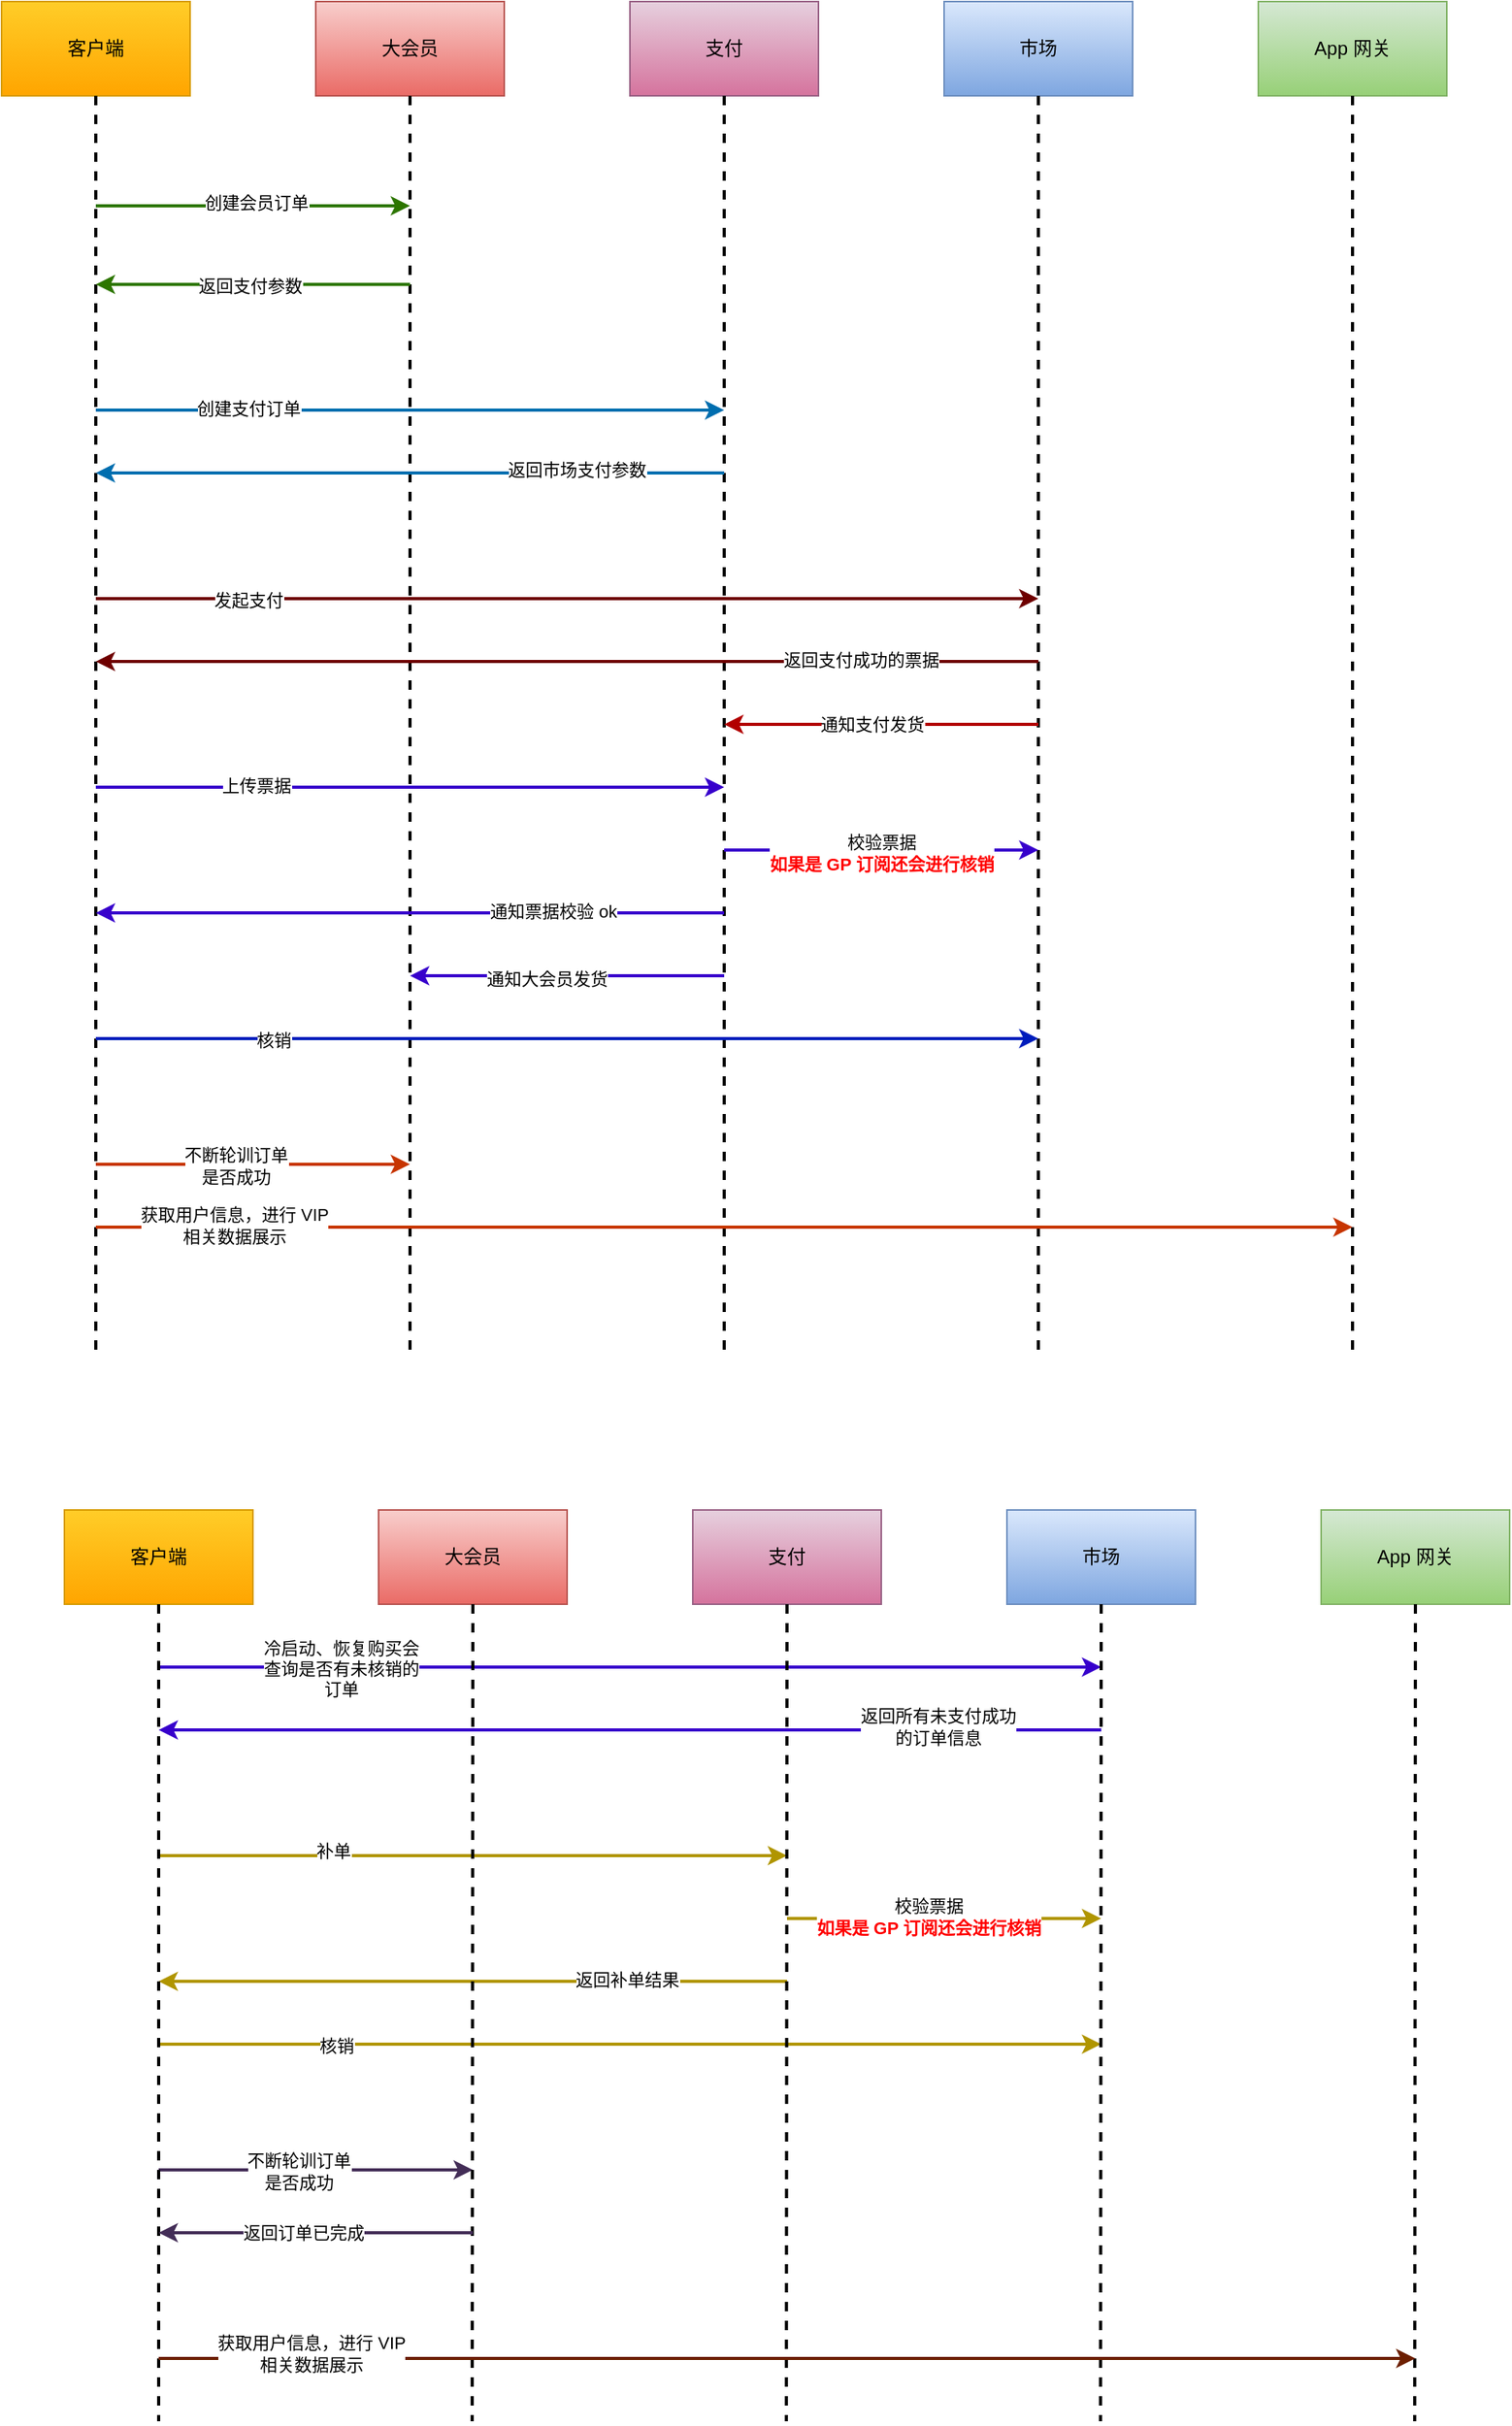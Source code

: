 <mxfile version="20.4.1" type="github"><diagram id="iKvZnsmmDCgtX1ICVnDv" name="第 1 页"><mxGraphModel dx="1426" dy="706" grid="1" gridSize="10" guides="1" tooltips="1" connect="1" arrows="1" fold="1" page="1" pageScale="1" pageWidth="827" pageHeight="1169" math="0" shadow="0"><root><mxCell id="0"/><mxCell id="1" parent="0"/><mxCell id="-qYhxKtYWja8Pb5V1UUK-1" value="客户端" style="rounded=0;whiteSpace=wrap;html=1;fillColor=#ffcd28;gradientColor=#ffa500;strokeColor=#d79b00;" vertex="1" parent="1"><mxGeometry x="100" y="100" width="120" height="60" as="geometry"/></mxCell><mxCell id="-qYhxKtYWja8Pb5V1UUK-2" value="大会员" style="rounded=0;whiteSpace=wrap;html=1;fillColor=#f8cecc;gradientColor=#ea6b66;strokeColor=#b85450;" vertex="1" parent="1"><mxGeometry x="300" y="100" width="120" height="60" as="geometry"/></mxCell><mxCell id="-qYhxKtYWja8Pb5V1UUK-3" value="支付" style="rounded=0;whiteSpace=wrap;html=1;fillColor=#e6d0de;gradientColor=#d5739d;strokeColor=#996185;" vertex="1" parent="1"><mxGeometry x="500" y="100" width="120" height="60" as="geometry"/></mxCell><mxCell id="-qYhxKtYWja8Pb5V1UUK-4" value="市场" style="rounded=0;whiteSpace=wrap;html=1;fillColor=#dae8fc;strokeColor=#6c8ebf;gradientColor=#7ea6e0;" vertex="1" parent="1"><mxGeometry x="700" y="100" width="120" height="60" as="geometry"/></mxCell><mxCell id="-qYhxKtYWja8Pb5V1UUK-5" value="App 网关" style="rounded=0;whiteSpace=wrap;html=1;fillColor=#d5e8d4;gradientColor=#97d077;strokeColor=#82b366;" vertex="1" parent="1"><mxGeometry x="900" y="100" width="120" height="60" as="geometry"/></mxCell><mxCell id="-qYhxKtYWja8Pb5V1UUK-6" value="" style="endArrow=none;dashed=1;html=1;rounded=0;exitX=0.5;exitY=1;exitDx=0;exitDy=0;strokeWidth=2;" edge="1" parent="1" source="-qYhxKtYWja8Pb5V1UUK-1"><mxGeometry width="50" height="50" relative="1" as="geometry"><mxPoint x="390" y="370" as="sourcePoint"/><mxPoint x="160" y="960" as="targetPoint"/></mxGeometry></mxCell><mxCell id="-qYhxKtYWja8Pb5V1UUK-8" value="" style="endArrow=none;dashed=1;html=1;rounded=0;exitX=0.5;exitY=1;exitDx=0;exitDy=0;strokeWidth=2;" edge="1" parent="1" source="-qYhxKtYWja8Pb5V1UUK-2"><mxGeometry width="50" height="50" relative="1" as="geometry"><mxPoint x="390" y="390" as="sourcePoint"/><mxPoint x="360" y="960" as="targetPoint"/></mxGeometry></mxCell><mxCell id="-qYhxKtYWja8Pb5V1UUK-9" value="" style="endArrow=none;dashed=1;html=1;rounded=0;exitX=0.5;exitY=1;exitDx=0;exitDy=0;strokeWidth=2;" edge="1" parent="1" source="-qYhxKtYWja8Pb5V1UUK-3"><mxGeometry width="50" height="50" relative="1" as="geometry"><mxPoint x="390" y="400" as="sourcePoint"/><mxPoint x="560" y="960" as="targetPoint"/></mxGeometry></mxCell><mxCell id="-qYhxKtYWja8Pb5V1UUK-10" value="" style="endArrow=none;dashed=1;html=1;rounded=0;exitX=0.5;exitY=1;exitDx=0;exitDy=0;strokeWidth=2;" edge="1" parent="1" source="-qYhxKtYWja8Pb5V1UUK-4"><mxGeometry width="50" height="50" relative="1" as="geometry"><mxPoint x="390" y="310" as="sourcePoint"/><mxPoint x="760" y="960" as="targetPoint"/></mxGeometry></mxCell><mxCell id="-qYhxKtYWja8Pb5V1UUK-11" value="" style="endArrow=none;dashed=1;html=1;rounded=0;exitX=0.5;exitY=1;exitDx=0;exitDy=0;strokeWidth=2;" edge="1" parent="1" source="-qYhxKtYWja8Pb5V1UUK-5"><mxGeometry width="50" height="50" relative="1" as="geometry"><mxPoint x="390" y="240" as="sourcePoint"/><mxPoint x="960" y="960" as="targetPoint"/></mxGeometry></mxCell><mxCell id="-qYhxKtYWja8Pb5V1UUK-12" value="" style="endArrow=classic;html=1;rounded=0;strokeWidth=2;fillColor=#60a917;strokeColor=#2D7600;" edge="1" parent="1"><mxGeometry width="50" height="50" relative="1" as="geometry"><mxPoint x="160" y="230" as="sourcePoint"/><mxPoint x="360" y="230" as="targetPoint"/></mxGeometry></mxCell><mxCell id="-qYhxKtYWja8Pb5V1UUK-13" value="创建会员订单" style="edgeLabel;html=1;align=center;verticalAlign=middle;resizable=0;points=[];" vertex="1" connectable="0" parent="-qYhxKtYWja8Pb5V1UUK-12"><mxGeometry x="0.02" y="2" relative="1" as="geometry"><mxPoint as="offset"/></mxGeometry></mxCell><mxCell id="-qYhxKtYWja8Pb5V1UUK-14" value="" style="endArrow=classic;html=1;rounded=0;strokeWidth=2;fillColor=#60a917;strokeColor=#2D7600;" edge="1" parent="1"><mxGeometry width="50" height="50" relative="1" as="geometry"><mxPoint x="360" y="280" as="sourcePoint"/><mxPoint x="160" y="280" as="targetPoint"/></mxGeometry></mxCell><mxCell id="-qYhxKtYWja8Pb5V1UUK-15" value="返回支付参数" style="edgeLabel;html=1;align=center;verticalAlign=middle;resizable=0;points=[];" vertex="1" connectable="0" parent="-qYhxKtYWja8Pb5V1UUK-14"><mxGeometry x="0.02" y="1" relative="1" as="geometry"><mxPoint as="offset"/></mxGeometry></mxCell><mxCell id="-qYhxKtYWja8Pb5V1UUK-16" value="" style="endArrow=classic;html=1;rounded=0;strokeWidth=2;fillColor=#1ba1e2;strokeColor=#006EAF;" edge="1" parent="1"><mxGeometry width="50" height="50" relative="1" as="geometry"><mxPoint x="160" y="360" as="sourcePoint"/><mxPoint x="560" y="360" as="targetPoint"/></mxGeometry></mxCell><mxCell id="-qYhxKtYWja8Pb5V1UUK-18" value="创建支付订单" style="edgeLabel;html=1;align=center;verticalAlign=middle;resizable=0;points=[];" vertex="1" connectable="0" parent="-qYhxKtYWja8Pb5V1UUK-16"><mxGeometry x="-0.515" y="1" relative="1" as="geometry"><mxPoint as="offset"/></mxGeometry></mxCell><mxCell id="-qYhxKtYWja8Pb5V1UUK-19" value="" style="endArrow=classic;html=1;rounded=0;strokeWidth=2;fillColor=#1ba1e2;strokeColor=#006EAF;" edge="1" parent="1"><mxGeometry width="50" height="50" relative="1" as="geometry"><mxPoint x="560" y="400" as="sourcePoint"/><mxPoint x="160" y="400" as="targetPoint"/></mxGeometry></mxCell><mxCell id="-qYhxKtYWja8Pb5V1UUK-20" value="返回市场支付参数" style="edgeLabel;html=1;align=center;verticalAlign=middle;resizable=0;points=[];" vertex="1" connectable="0" parent="-qYhxKtYWja8Pb5V1UUK-19"><mxGeometry x="-0.53" y="-2" relative="1" as="geometry"><mxPoint as="offset"/></mxGeometry></mxCell><mxCell id="-qYhxKtYWja8Pb5V1UUK-21" value="" style="endArrow=classic;html=1;rounded=0;strokeWidth=2;fillColor=#a20025;strokeColor=#6F0000;" edge="1" parent="1"><mxGeometry width="50" height="50" relative="1" as="geometry"><mxPoint x="160" y="480" as="sourcePoint"/><mxPoint x="760" y="480" as="targetPoint"/></mxGeometry></mxCell><mxCell id="-qYhxKtYWja8Pb5V1UUK-22" value="发起支付" style="edgeLabel;html=1;align=center;verticalAlign=middle;resizable=0;points=[];" vertex="1" connectable="0" parent="-qYhxKtYWja8Pb5V1UUK-21"><mxGeometry x="-0.677" y="-1" relative="1" as="geometry"><mxPoint as="offset"/></mxGeometry></mxCell><mxCell id="-qYhxKtYWja8Pb5V1UUK-23" value="" style="endArrow=classic;html=1;rounded=0;strokeWidth=2;fillColor=#a20025;strokeColor=#6F0000;" edge="1" parent="1"><mxGeometry width="50" height="50" relative="1" as="geometry"><mxPoint x="760" y="520" as="sourcePoint"/><mxPoint x="160" y="520" as="targetPoint"/></mxGeometry></mxCell><mxCell id="-qYhxKtYWja8Pb5V1UUK-24" value="返回支付成功的票据" style="edgeLabel;html=1;align=center;verticalAlign=middle;resizable=0;points=[];" vertex="1" connectable="0" parent="-qYhxKtYWja8Pb5V1UUK-23"><mxGeometry x="-0.623" y="-1" relative="1" as="geometry"><mxPoint as="offset"/></mxGeometry></mxCell><mxCell id="-qYhxKtYWja8Pb5V1UUK-25" value="" style="endArrow=classic;html=1;rounded=0;strokeWidth=2;fillColor=#6a00ff;strokeColor=#3700CC;" edge="1" parent="1"><mxGeometry width="50" height="50" relative="1" as="geometry"><mxPoint x="160" y="600" as="sourcePoint"/><mxPoint x="560" y="600" as="targetPoint"/></mxGeometry></mxCell><mxCell id="-qYhxKtYWja8Pb5V1UUK-26" value="上传票据" style="edgeLabel;html=1;align=center;verticalAlign=middle;resizable=0;points=[];" vertex="1" connectable="0" parent="-qYhxKtYWja8Pb5V1UUK-25"><mxGeometry x="-0.49" y="1" relative="1" as="geometry"><mxPoint as="offset"/></mxGeometry></mxCell><mxCell id="-qYhxKtYWja8Pb5V1UUK-27" value="" style="endArrow=classic;html=1;rounded=0;strokeWidth=2;fillColor=#6a00ff;strokeColor=#3700CC;" edge="1" parent="1"><mxGeometry width="50" height="50" relative="1" as="geometry"><mxPoint x="560" y="640" as="sourcePoint"/><mxPoint x="760" y="640" as="targetPoint"/></mxGeometry></mxCell><mxCell id="-qYhxKtYWja8Pb5V1UUK-28" value="校验票据&lt;br&gt;&lt;b&gt;&lt;font color=&quot;#ff0000&quot;&gt;如果是 GP 订阅还会进行核销&lt;/font&gt;&lt;/b&gt;" style="edgeLabel;html=1;align=center;verticalAlign=middle;resizable=0;points=[];" vertex="1" connectable="0" parent="-qYhxKtYWja8Pb5V1UUK-27"><mxGeometry y="-2" relative="1" as="geometry"><mxPoint as="offset"/></mxGeometry></mxCell><mxCell id="-qYhxKtYWja8Pb5V1UUK-29" value="" style="endArrow=classic;html=1;rounded=0;strokeWidth=2;fillColor=#6a00ff;strokeColor=#3700CC;" edge="1" parent="1"><mxGeometry width="50" height="50" relative="1" as="geometry"><mxPoint x="560" y="680" as="sourcePoint"/><mxPoint x="160" y="680" as="targetPoint"/></mxGeometry></mxCell><mxCell id="-qYhxKtYWja8Pb5V1UUK-30" value="通知票据校验 ok" style="edgeLabel;html=1;align=center;verticalAlign=middle;resizable=0;points=[];" vertex="1" connectable="0" parent="-qYhxKtYWja8Pb5V1UUK-29"><mxGeometry x="-0.455" y="-1" relative="1" as="geometry"><mxPoint as="offset"/></mxGeometry></mxCell><mxCell id="-qYhxKtYWja8Pb5V1UUK-31" value="" style="endArrow=classic;html=1;rounded=0;strokeWidth=2;fillColor=#6a00ff;strokeColor=#3700CC;" edge="1" parent="1"><mxGeometry width="50" height="50" relative="1" as="geometry"><mxPoint x="560" y="720" as="sourcePoint"/><mxPoint x="360" y="720" as="targetPoint"/></mxGeometry></mxCell><mxCell id="-qYhxKtYWja8Pb5V1UUK-32" value="通知大会员发货" style="edgeLabel;html=1;align=center;verticalAlign=middle;resizable=0;points=[];" vertex="1" connectable="0" parent="-qYhxKtYWja8Pb5V1UUK-31"><mxGeometry x="0.13" y="2" relative="1" as="geometry"><mxPoint as="offset"/></mxGeometry></mxCell><mxCell id="-qYhxKtYWja8Pb5V1UUK-33" value="" style="endArrow=classic;html=1;rounded=0;strokeWidth=2;fillColor=#fa6800;strokeColor=#C73500;" edge="1" parent="1"><mxGeometry width="50" height="50" relative="1" as="geometry"><mxPoint x="160" y="840" as="sourcePoint"/><mxPoint x="360" y="840" as="targetPoint"/></mxGeometry></mxCell><mxCell id="-qYhxKtYWja8Pb5V1UUK-34" value="不断轮训订单&lt;br&gt;是否成功" style="edgeLabel;html=1;align=center;verticalAlign=middle;resizable=0;points=[];" vertex="1" connectable="0" parent="-qYhxKtYWja8Pb5V1UUK-33"><mxGeometry x="-0.11" relative="1" as="geometry"><mxPoint y="1" as="offset"/></mxGeometry></mxCell><mxCell id="-qYhxKtYWja8Pb5V1UUK-35" value="" style="endArrow=classic;html=1;rounded=0;strokeWidth=2;fillColor=#fa6800;strokeColor=#C73500;" edge="1" parent="1"><mxGeometry width="50" height="50" relative="1" as="geometry"><mxPoint x="160" y="880" as="sourcePoint"/><mxPoint x="960" y="880" as="targetPoint"/></mxGeometry></mxCell><mxCell id="-qYhxKtYWja8Pb5V1UUK-36" value="获取用户信息，进行 VIP &lt;br&gt;相关数据展示" style="edgeLabel;html=1;align=center;verticalAlign=middle;resizable=0;points=[];" vertex="1" connectable="0" parent="-qYhxKtYWja8Pb5V1UUK-35"><mxGeometry x="-0.78" y="1" relative="1" as="geometry"><mxPoint as="offset"/></mxGeometry></mxCell><mxCell id="-qYhxKtYWja8Pb5V1UUK-38" value="" style="endArrow=classic;html=1;rounded=0;fillColor=#e51400;strokeColor=#B20000;strokeWidth=2;" edge="1" parent="1"><mxGeometry width="50" height="50" relative="1" as="geometry"><mxPoint x="760" y="560" as="sourcePoint"/><mxPoint x="560" y="560" as="targetPoint"/></mxGeometry></mxCell><mxCell id="-qYhxKtYWja8Pb5V1UUK-39" value="通知支付发货" style="edgeLabel;html=1;align=center;verticalAlign=middle;resizable=0;points=[];" vertex="1" connectable="0" parent="-qYhxKtYWja8Pb5V1UUK-38"><mxGeometry x="0.06" relative="1" as="geometry"><mxPoint as="offset"/></mxGeometry></mxCell><mxCell id="-qYhxKtYWja8Pb5V1UUK-54" value="客户端" style="rounded=0;whiteSpace=wrap;html=1;fillColor=#ffcd28;gradientColor=#ffa500;strokeColor=#d79b00;" vertex="1" parent="1"><mxGeometry x="140" y="1060" width="120" height="60" as="geometry"/></mxCell><mxCell id="-qYhxKtYWja8Pb5V1UUK-55" value="大会员" style="rounded=0;whiteSpace=wrap;html=1;fillColor=#f8cecc;gradientColor=#ea6b66;strokeColor=#b85450;" vertex="1" parent="1"><mxGeometry x="340" y="1060" width="120" height="60" as="geometry"/></mxCell><mxCell id="-qYhxKtYWja8Pb5V1UUK-56" value="支付" style="rounded=0;whiteSpace=wrap;html=1;fillColor=#e6d0de;gradientColor=#d5739d;strokeColor=#996185;" vertex="1" parent="1"><mxGeometry x="540" y="1060" width="120" height="60" as="geometry"/></mxCell><mxCell id="-qYhxKtYWja8Pb5V1UUK-57" value="市场" style="rounded=0;whiteSpace=wrap;html=1;fillColor=#dae8fc;strokeColor=#6c8ebf;gradientColor=#7ea6e0;" vertex="1" parent="1"><mxGeometry x="740" y="1060" width="120" height="60" as="geometry"/></mxCell><mxCell id="-qYhxKtYWja8Pb5V1UUK-58" value="App 网关" style="rounded=0;whiteSpace=wrap;html=1;fillColor=#d5e8d4;gradientColor=#97d077;strokeColor=#82b366;" vertex="1" parent="1"><mxGeometry x="940" y="1060" width="120" height="60" as="geometry"/></mxCell><mxCell id="-qYhxKtYWja8Pb5V1UUK-59" value="" style="endArrow=classic;html=1;rounded=0;strokeWidth=2;fontColor=#FF0000;fillColor=#6a00ff;strokeColor=#3700CC;" edge="1" parent="1"><mxGeometry width="50" height="50" relative="1" as="geometry"><mxPoint x="200" y="1160" as="sourcePoint"/><mxPoint x="800" y="1160" as="targetPoint"/></mxGeometry></mxCell><mxCell id="-qYhxKtYWja8Pb5V1UUK-60" value="&lt;font color=&quot;#000000&quot;&gt;冷启动、恢复购买会&lt;br&gt;查询是否有未核销的&lt;br&gt;订单&lt;/font&gt;" style="edgeLabel;html=1;align=center;verticalAlign=middle;resizable=0;points=[];fontColor=#FF0000;" vertex="1" connectable="0" parent="-qYhxKtYWja8Pb5V1UUK-59"><mxGeometry x="-0.613" relative="1" as="geometry"><mxPoint y="1" as="offset"/></mxGeometry></mxCell><mxCell id="-qYhxKtYWja8Pb5V1UUK-61" value="" style="endArrow=classic;html=1;rounded=0;strokeWidth=2;fontColor=#FF0000;fillColor=#e3c800;strokeColor=#B09500;" edge="1" parent="1"><mxGeometry width="50" height="50" relative="1" as="geometry"><mxPoint x="200" y="1280.0" as="sourcePoint"/><mxPoint x="600" y="1280.0" as="targetPoint"/></mxGeometry></mxCell><mxCell id="-qYhxKtYWja8Pb5V1UUK-62" value="&lt;font color=&quot;#000000&quot;&gt;补单&lt;/font&gt;" style="edgeLabel;html=1;align=center;verticalAlign=middle;resizable=0;points=[];fontColor=#FF0000;" vertex="1" connectable="0" parent="-qYhxKtYWja8Pb5V1UUK-61"><mxGeometry x="-0.445" y="3" relative="1" as="geometry"><mxPoint as="offset"/></mxGeometry></mxCell><mxCell id="-qYhxKtYWja8Pb5V1UUK-63" value="" style="endArrow=classic;html=1;rounded=0;strokeWidth=2;fontColor=#FF0000;fillColor=#e3c800;strokeColor=#B09500;" edge="1" parent="1"><mxGeometry width="50" height="50" relative="1" as="geometry"><mxPoint x="200" y="1400.0" as="sourcePoint"/><mxPoint x="800" y="1400.0" as="targetPoint"/></mxGeometry></mxCell><mxCell id="-qYhxKtYWja8Pb5V1UUK-64" value="&lt;font color=&quot;#000000&quot;&gt;核销&lt;/font&gt;" style="edgeLabel;html=1;align=center;verticalAlign=middle;resizable=0;points=[];fontColor=#FF0000;" vertex="1" connectable="0" parent="-qYhxKtYWja8Pb5V1UUK-63"><mxGeometry x="-0.623" y="-1" relative="1" as="geometry"><mxPoint as="offset"/></mxGeometry></mxCell><mxCell id="-qYhxKtYWja8Pb5V1UUK-65" value="" style="endArrow=classic;html=1;rounded=0;strokeWidth=2;fontColor=#FF0000;fillColor=#6a00ff;strokeColor=#3700CC;" edge="1" parent="1"><mxGeometry width="50" height="50" relative="1" as="geometry"><mxPoint x="800" y="1200.0" as="sourcePoint"/><mxPoint x="200" y="1200.0" as="targetPoint"/></mxGeometry></mxCell><mxCell id="-qYhxKtYWja8Pb5V1UUK-66" value="&lt;font color=&quot;#000000&quot;&gt;返回所有未支付成功&lt;br&gt;的订单信息&lt;/font&gt;" style="edgeLabel;html=1;align=center;verticalAlign=middle;resizable=0;points=[];fontColor=#FF0000;" vertex="1" connectable="0" parent="-qYhxKtYWja8Pb5V1UUK-65"><mxGeometry x="-0.652" y="-2" relative="1" as="geometry"><mxPoint as="offset"/></mxGeometry></mxCell><mxCell id="-qYhxKtYWja8Pb5V1UUK-67" value="" style="endArrow=classic;html=1;rounded=0;strokeWidth=2;fontColor=#FF0000;fillColor=#e3c800;strokeColor=#B09500;" edge="1" parent="1"><mxGeometry width="50" height="50" relative="1" as="geometry"><mxPoint x="600" y="1360.0" as="sourcePoint"/><mxPoint x="200" y="1360.0" as="targetPoint"/></mxGeometry></mxCell><mxCell id="-qYhxKtYWja8Pb5V1UUK-68" value="&lt;font color=&quot;#000000&quot;&gt;返回补单结果&lt;/font&gt;" style="edgeLabel;html=1;align=center;verticalAlign=middle;resizable=0;points=[];fontColor=#FF0000;" vertex="1" connectable="0" parent="-qYhxKtYWja8Pb5V1UUK-67"><mxGeometry x="-0.487" y="-1" relative="1" as="geometry"><mxPoint as="offset"/></mxGeometry></mxCell><mxCell id="-qYhxKtYWja8Pb5V1UUK-69" value="" style="endArrow=classic;html=1;rounded=0;strokeWidth=2;fillColor=#76608a;strokeColor=#432D57;" edge="1" parent="1"><mxGeometry width="50" height="50" relative="1" as="geometry"><mxPoint x="200" y="1480.0" as="sourcePoint"/><mxPoint x="400" y="1480.0" as="targetPoint"/></mxGeometry></mxCell><mxCell id="-qYhxKtYWja8Pb5V1UUK-70" value="不断轮训订单&lt;br&gt;是否成功" style="edgeLabel;html=1;align=center;verticalAlign=middle;resizable=0;points=[];" vertex="1" connectable="0" parent="-qYhxKtYWja8Pb5V1UUK-69"><mxGeometry x="-0.11" relative="1" as="geometry"><mxPoint y="1" as="offset"/></mxGeometry></mxCell><mxCell id="-qYhxKtYWja8Pb5V1UUK-71" value="" style="endArrow=none;dashed=1;html=1;rounded=0;strokeColor=#000000;strokeWidth=2;fontColor=#000000;exitX=0.5;exitY=1;exitDx=0;exitDy=0;" edge="1" parent="1" source="-qYhxKtYWja8Pb5V1UUK-54"><mxGeometry width="50" height="50" relative="1" as="geometry"><mxPoint x="590" y="1240" as="sourcePoint"/><mxPoint x="200" y="1640" as="targetPoint"/></mxGeometry></mxCell><mxCell id="-qYhxKtYWja8Pb5V1UUK-72" value="" style="endArrow=none;dashed=1;html=1;rounded=0;strokeColor=#000000;strokeWidth=2;fontColor=#000000;exitX=0.5;exitY=1;exitDx=0;exitDy=0;" edge="1" parent="1" source="-qYhxKtYWja8Pb5V1UUK-55"><mxGeometry width="50" height="50" relative="1" as="geometry"><mxPoint x="399.58" y="1180" as="sourcePoint"/><mxPoint x="399.58" y="1640" as="targetPoint"/></mxGeometry></mxCell><mxCell id="-qYhxKtYWja8Pb5V1UUK-73" value="" style="endArrow=none;dashed=1;html=1;rounded=0;strokeColor=#000000;strokeWidth=2;fontColor=#000000;exitX=0.5;exitY=1;exitDx=0;exitDy=0;" edge="1" parent="1" source="-qYhxKtYWja8Pb5V1UUK-56"><mxGeometry width="50" height="50" relative="1" as="geometry"><mxPoint x="599.58" y="1180" as="sourcePoint"/><mxPoint x="599.58" y="1640" as="targetPoint"/></mxGeometry></mxCell><mxCell id="-qYhxKtYWja8Pb5V1UUK-74" value="" style="endArrow=none;dashed=1;html=1;rounded=0;strokeColor=#000000;strokeWidth=2;fontColor=#000000;exitX=0.5;exitY=1;exitDx=0;exitDy=0;" edge="1" parent="1" source="-qYhxKtYWja8Pb5V1UUK-57"><mxGeometry width="50" height="50" relative="1" as="geometry"><mxPoint x="799.58" y="1180" as="sourcePoint"/><mxPoint x="799.58" y="1640" as="targetPoint"/></mxGeometry></mxCell><mxCell id="-qYhxKtYWja8Pb5V1UUK-75" value="" style="endArrow=none;dashed=1;html=1;rounded=0;strokeColor=#000000;strokeWidth=2;fontColor=#000000;exitX=0.5;exitY=1;exitDx=0;exitDy=0;" edge="1" parent="1" source="-qYhxKtYWja8Pb5V1UUK-58"><mxGeometry width="50" height="50" relative="1" as="geometry"><mxPoint x="999.58" y="1180" as="sourcePoint"/><mxPoint x="999.58" y="1640" as="targetPoint"/></mxGeometry></mxCell><mxCell id="-qYhxKtYWja8Pb5V1UUK-76" value="" style="endArrow=classic;html=1;rounded=0;strokeColor=#432D57;strokeWidth=2;fontColor=#000000;fillColor=#76608a;" edge="1" parent="1"><mxGeometry width="50" height="50" relative="1" as="geometry"><mxPoint x="400" y="1520" as="sourcePoint"/><mxPoint x="200" y="1520" as="targetPoint"/></mxGeometry></mxCell><mxCell id="-qYhxKtYWja8Pb5V1UUK-77" value="返回订单已完成" style="edgeLabel;html=1;align=center;verticalAlign=middle;resizable=0;points=[];fontColor=#000000;" vertex="1" connectable="0" parent="-qYhxKtYWja8Pb5V1UUK-76"><mxGeometry x="0.084" relative="1" as="geometry"><mxPoint as="offset"/></mxGeometry></mxCell><mxCell id="-qYhxKtYWja8Pb5V1UUK-78" value="" style="endArrow=classic;html=1;rounded=0;strokeColor=#6D1F00;strokeWidth=2;fontColor=#000000;fillColor=#a0522d;" edge="1" parent="1"><mxGeometry width="50" height="50" relative="1" as="geometry"><mxPoint x="200" y="1600" as="sourcePoint"/><mxPoint x="1000" y="1600" as="targetPoint"/></mxGeometry></mxCell><mxCell id="-qYhxKtYWja8Pb5V1UUK-79" value="获取用户信息，进行 VIP&lt;br&gt;相关数据展示" style="edgeLabel;html=1;align=center;verticalAlign=middle;resizable=0;points=[];fontColor=#000000;" vertex="1" connectable="0" parent="-qYhxKtYWja8Pb5V1UUK-78"><mxGeometry x="-0.758" y="3" relative="1" as="geometry"><mxPoint as="offset"/></mxGeometry></mxCell><mxCell id="-qYhxKtYWja8Pb5V1UUK-80" value="" style="endArrow=classic;html=1;rounded=0;strokeColor=#B09500;strokeWidth=2;fontColor=#000000;fillColor=#e3c800;" edge="1" parent="1"><mxGeometry width="50" height="50" relative="1" as="geometry"><mxPoint x="600" y="1320" as="sourcePoint"/><mxPoint x="800" y="1320" as="targetPoint"/></mxGeometry></mxCell><mxCell id="-qYhxKtYWja8Pb5V1UUK-81" value="校验票据&lt;br&gt;&lt;b&gt;&lt;font color=&quot;#ff0000&quot;&gt;如果是 GP 订阅还会进行核销&lt;/font&gt;&lt;/b&gt;" style="edgeLabel;html=1;align=center;verticalAlign=middle;resizable=0;points=[];fontColor=#000000;" vertex="1" connectable="0" parent="-qYhxKtYWja8Pb5V1UUK-80"><mxGeometry x="-0.101" y="1" relative="1" as="geometry"><mxPoint as="offset"/></mxGeometry></mxCell><mxCell id="-qYhxKtYWja8Pb5V1UUK-82" value="" style="endArrow=classic;html=1;rounded=0;strokeWidth=2;fontColor=#FF0000;fillColor=#0050ef;strokeColor=#001DBC;" edge="1" parent="1"><mxGeometry width="50" height="50" relative="1" as="geometry"><mxPoint x="160" y="760.0" as="sourcePoint"/><mxPoint x="760" y="760.0" as="targetPoint"/></mxGeometry></mxCell><mxCell id="-qYhxKtYWja8Pb5V1UUK-83" value="&lt;font color=&quot;#000000&quot;&gt;核销&lt;/font&gt;" style="edgeLabel;html=1;align=center;verticalAlign=middle;resizable=0;points=[];fontColor=#FF0000;" vertex="1" connectable="0" parent="-qYhxKtYWja8Pb5V1UUK-82"><mxGeometry x="-0.623" y="-1" relative="1" as="geometry"><mxPoint as="offset"/></mxGeometry></mxCell></root></mxGraphModel></diagram></mxfile>
